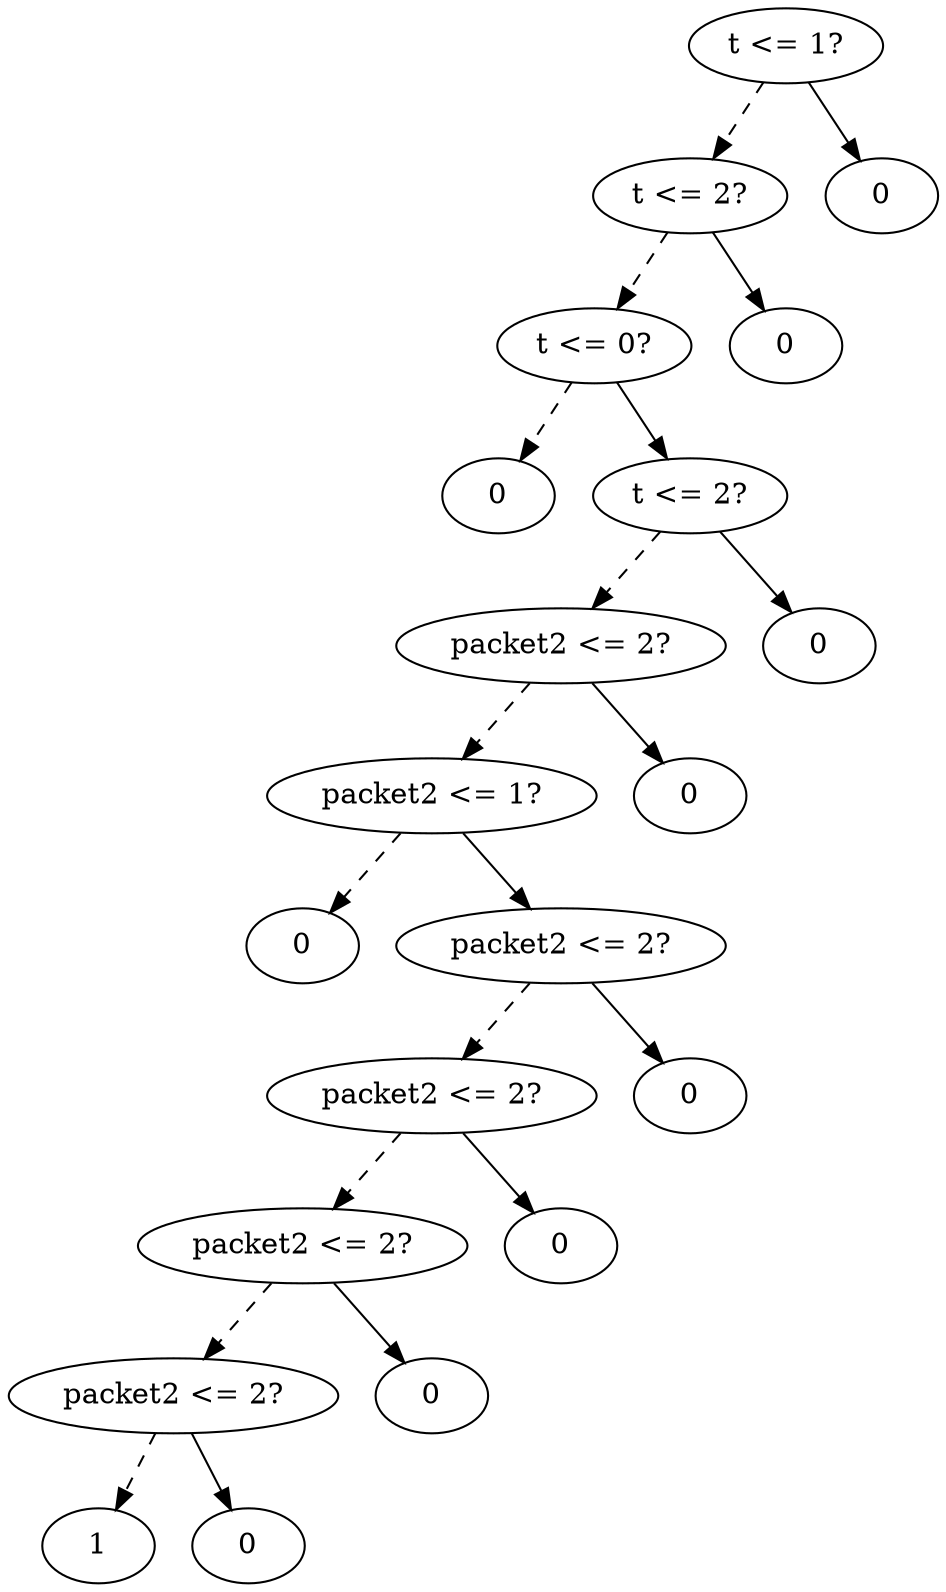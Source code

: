 digraph G {rankdir=TB;0 [label="t <= 1?"];
0 -> 1 [style=dashed];
0 -> 2;
1 [label="t <= 2?"];
1 -> 3 [style=dashed];
1 -> 4;
3 [label="t <= 0?"];
3 -> 7 [style=dashed];
3 -> 8;
7 [label="0"];
8 [label="t <= 2?"];
8 -> 17 [style=dashed];
8 -> 18;
17 [label="packet2 <= 2?"];
17 -> 35 [style=dashed];
17 -> 36;
35 [label="packet2 <= 1?"];
35 -> 71 [style=dashed];
35 -> 72;
71 [label="0"];
72 [label="packet2 <= 2?"];
72 -> 145 [style=dashed];
72 -> 146;
145 [label="packet2 <= 2?"];
145 -> 291 [style=dashed];
145 -> 292;
291 [label="packet2 <= 2?"];
291 -> 583 [style=dashed];
291 -> 584;
583 [label="packet2 <= 2?"];
583 -> 1167 [style=dashed];
583 -> 1168;
1167 [label="1"];
1168 [label="0"];
584 [label="0"];
292 [label="0"];
146 [label="0"];
36 [label="0"];
18 [label="0"];
4 [label="0"];
2 [label="0"];
}